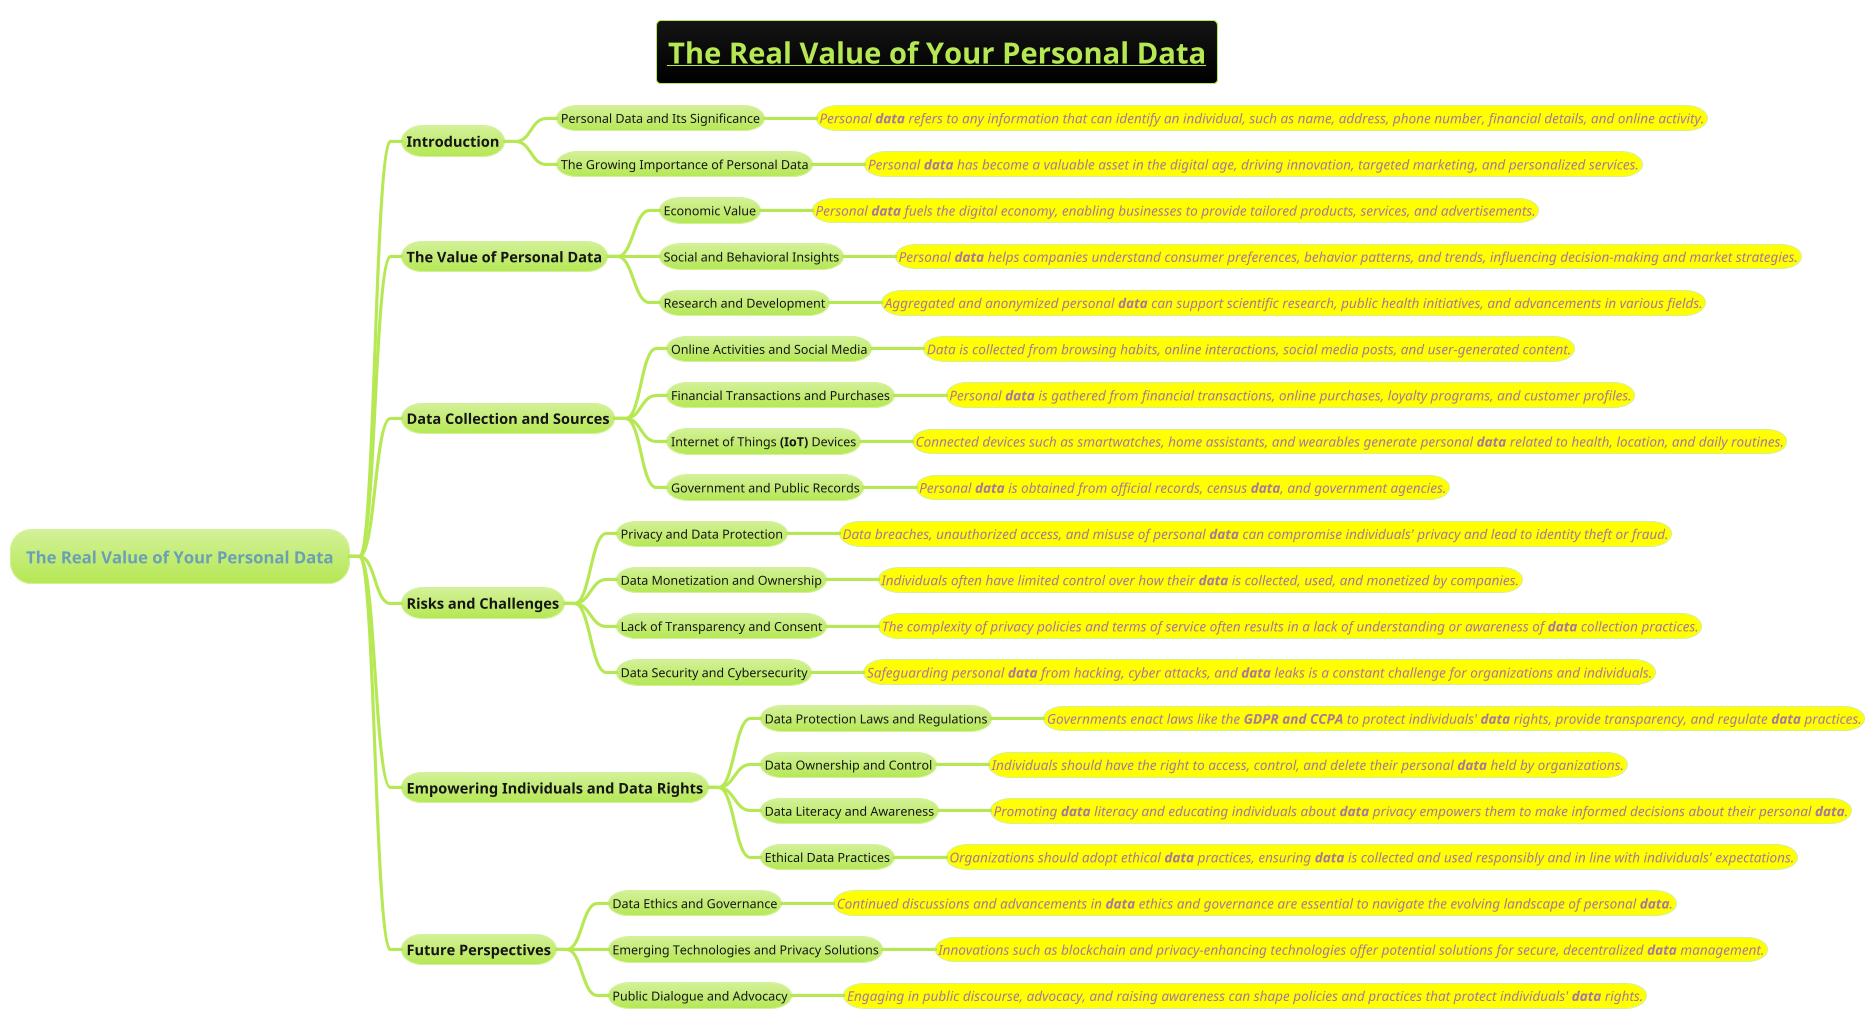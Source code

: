 @startmindmap
title =__The Real Value of Your Personal Data__
!theme hacker

* The Real Value of Your Personal Data
** Introduction
*** Personal Data and Its Significance
****[#yellow] ====<size:13>Personal **data** refers to any information that can identify an individual, such as name, address, phone number, financial details, and online activity.

*** The Growing Importance of Personal Data
****[#yellow] ====<size:13>Personal **data** has become a valuable asset in the digital age, driving innovation, targeted marketing, and personalized services.

** The Value of Personal Data
*** Economic Value
****[#yellow] ====<size:13>Personal **data** fuels the digital economy, enabling businesses to provide tailored products, services, and advertisements.

*** Social and Behavioral Insights
****[#yellow] ====<size:13>Personal **data** helps companies understand consumer preferences, behavior patterns, and trends, influencing decision-making and market strategies.

*** Research and Development
****[#yellow] ====<size:13>Aggregated and anonymized personal **data** can support scientific research, public health initiatives, and advancements in various fields.

** Data Collection and Sources
*** Online Activities and Social Media
****[#yellow] ====<size:13>Data is collected from browsing habits, online interactions, social media posts, and user-generated content.

*** Financial Transactions and Purchases
****[#yellow] ====<size:13>Personal **data** is gathered from financial transactions, online purchases, loyalty programs, and customer profiles.

*** Internet of Things **(IoT)** Devices
****[#yellow] ====<size:13>Connected devices such as smartwatches, home assistants, and wearables generate personal **data** related to health, location, and daily routines.

*** Government and Public Records
****[#yellow] ====<size:13>Personal **data** is obtained from official records, census **data**, and government agencies.

** Risks and Challenges
*** Privacy and Data Protection
****[#yellow] ====<size:13>Data breaches, unauthorized access, and misuse of personal **data** can compromise individuals' privacy and lead to identity theft or fraud.

*** Data Monetization and Ownership
****[#yellow] ====<size:13>Individuals often have limited control over how their **data** is collected, used, and monetized by companies.

*** Lack of Transparency and Consent
****[#yellow] ====<size:13>The complexity of privacy policies and terms of service often results in a lack of understanding or awareness of **data** collection practices.

*** Data Security and Cybersecurity
****[#yellow] ====<size:13>Safeguarding personal **data** from hacking, cyber attacks, and **data** leaks is a constant challenge for organizations and individuals.

** Empowering Individuals and Data Rights
*** Data Protection Laws and Regulations
****[#yellow] ====<size:13>Governments enact laws like the **GDPR and CCPA** to protect individuals' **data** rights, provide transparency, and regulate **data** practices.

*** Data Ownership and Control
****[#yellow] ====<size:13>Individuals should have the right to access, control, and delete their personal **data** held by organizations.

*** Data Literacy and Awareness
****[#yellow] ====<size:13>Promoting **data** literacy and educating individuals about **data** privacy empowers them to make informed decisions about their personal **data**.

*** Ethical Data Practices
****[#yellow] ====<size:13>Organizations should adopt ethical **data** practices, ensuring **data** is collected and used responsibly and in line with individuals' expectations.

** Future Perspectives
*** Data Ethics and Governance
****[#yellow] ====<size:13>Continued discussions and advancements in **data** ethics and governance are essential to navigate the evolving landscape of personal **data**.

*** Emerging Technologies and Privacy Solutions
****[#yellow] ====<size:13>Innovations such as blockchain and privacy-enhancing technologies offer potential solutions for secure, decentralized **data** management.

*** Public Dialogue and Advocacy
****[#yellow] ====<size:13>Engaging in public discourse, advocacy, and raising awareness can shape policies and practices that protect individuals' **data** rights.

@endmindmap
